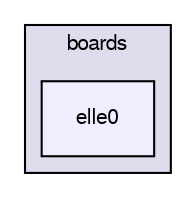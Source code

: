 digraph "sw/airborne/boards/elle0" {
  compound=true
  node [ fontsize="10", fontname="FreeSans"];
  edge [ labelfontsize="10", labelfontname="FreeSans"];
  subgraph clusterdir_e030268cd18297cf6282390f76bfcf7f {
    graph [ bgcolor="#ddddee", pencolor="black", label="boards" fontname="FreeSans", fontsize="10", URL="dir_e030268cd18297cf6282390f76bfcf7f.html"]
  dir_205729c7aa42a57645cebf4e1f89f92d [shape=box, label="elle0", style="filled", fillcolor="#eeeeff", pencolor="black", URL="dir_205729c7aa42a57645cebf4e1f89f92d.html"];
  }
}
